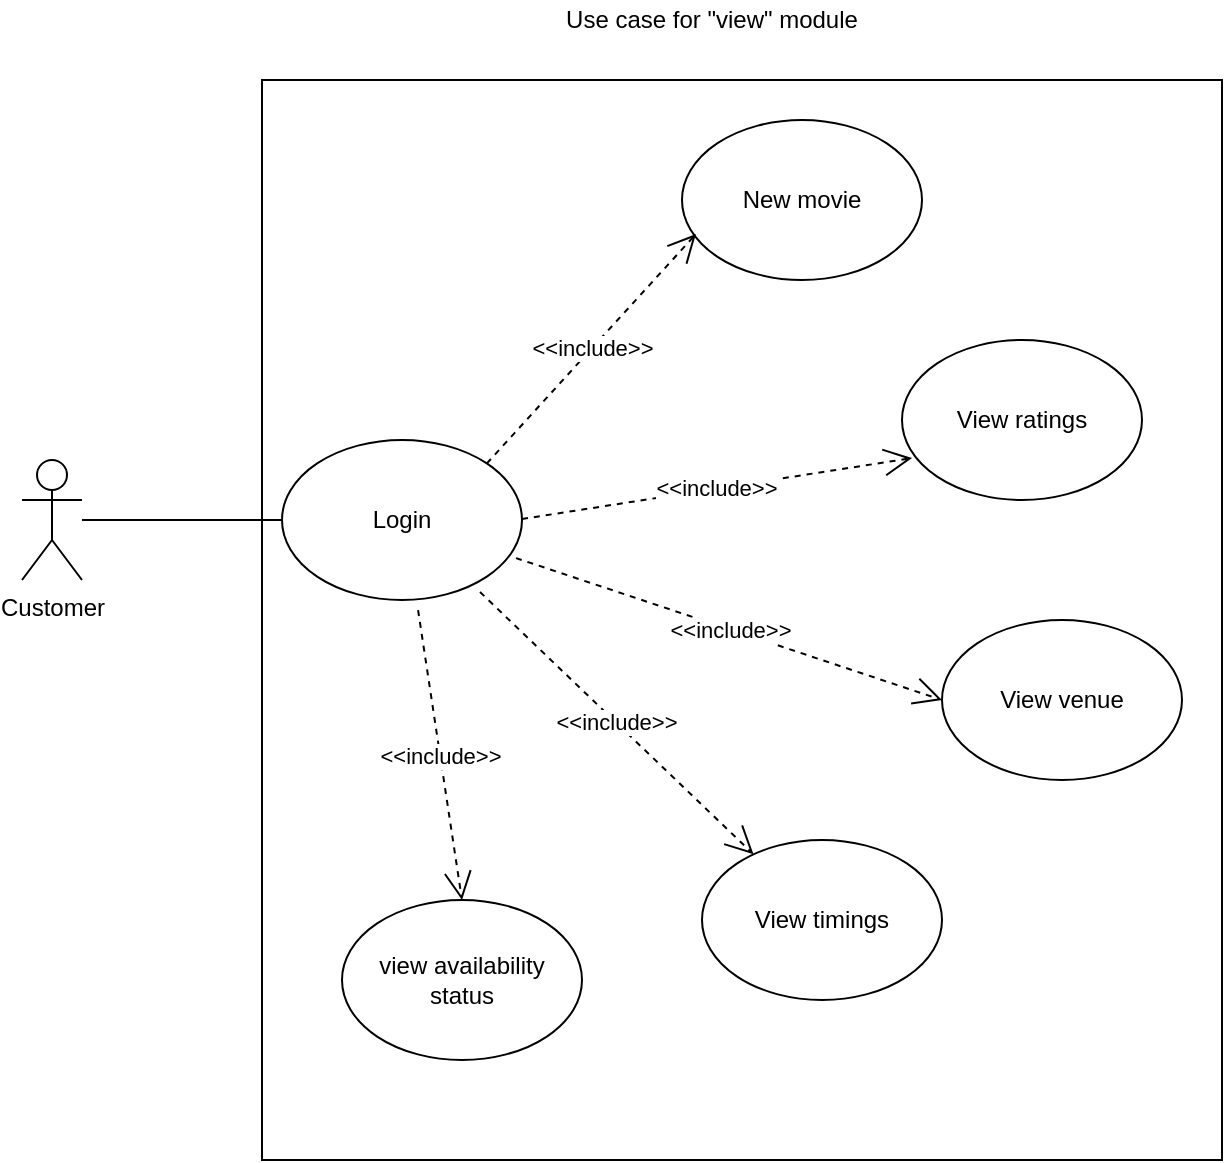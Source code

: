 <mxfile version="13.10.4" type="github">
  <diagram id="MVB2uGm9Gc8Xv4nxzQJY" name="Page-1">
    <mxGraphModel dx="1872" dy="720" grid="1" gridSize="10" guides="1" tooltips="1" connect="1" arrows="1" fold="1" page="1" pageScale="1" pageWidth="850" pageHeight="1100" math="0" shadow="0">
      <root>
        <mxCell id="0" />
        <mxCell id="1" parent="0" />
        <mxCell id="VfXmUG05PWbbRCSFkKbh-1" value="" style="rounded=0;whiteSpace=wrap;html=1;" vertex="1" parent="1">
          <mxGeometry x="130" y="120" width="480" height="540" as="geometry" />
        </mxCell>
        <mxCell id="VfXmUG05PWbbRCSFkKbh-2" value="Customer" style="shape=umlActor;verticalLabelPosition=bottom;verticalAlign=top;html=1;outlineConnect=0;" vertex="1" parent="1">
          <mxGeometry x="10" y="310" width="30" height="60" as="geometry" />
        </mxCell>
        <mxCell id="VfXmUG05PWbbRCSFkKbh-3" value="" style="endArrow=none;html=1;entryX=0;entryY=0.5;entryDx=0;entryDy=0;" edge="1" parent="1" target="VfXmUG05PWbbRCSFkKbh-4">
          <mxGeometry width="50" height="50" relative="1" as="geometry">
            <mxPoint x="40" y="340" as="sourcePoint" />
            <mxPoint x="128" y="343" as="targetPoint" />
          </mxGeometry>
        </mxCell>
        <mxCell id="VfXmUG05PWbbRCSFkKbh-4" value="Login" style="ellipse;whiteSpace=wrap;html=1;" vertex="1" parent="1">
          <mxGeometry x="140" y="300" width="120" height="80" as="geometry" />
        </mxCell>
        <mxCell id="VfXmUG05PWbbRCSFkKbh-5" value="view availability status" style="ellipse;whiteSpace=wrap;html=1;" vertex="1" parent="1">
          <mxGeometry x="170" y="530" width="120" height="80" as="geometry" />
        </mxCell>
        <mxCell id="VfXmUG05PWbbRCSFkKbh-6" value="View venue" style="ellipse;whiteSpace=wrap;html=1;" vertex="1" parent="1">
          <mxGeometry x="470" y="390" width="120" height="80" as="geometry" />
        </mxCell>
        <mxCell id="VfXmUG05PWbbRCSFkKbh-7" value="View ratings" style="ellipse;whiteSpace=wrap;html=1;" vertex="1" parent="1">
          <mxGeometry x="450" y="250" width="120" height="80" as="geometry" />
        </mxCell>
        <mxCell id="VfXmUG05PWbbRCSFkKbh-8" value="New movie" style="ellipse;whiteSpace=wrap;html=1;" vertex="1" parent="1">
          <mxGeometry x="340" y="140" width="120" height="80" as="geometry" />
        </mxCell>
        <mxCell id="VfXmUG05PWbbRCSFkKbh-9" value="&amp;lt;&amp;lt;include&amp;gt;&amp;gt;" style="endArrow=open;endSize=12;dashed=1;html=1;exitX=0.825;exitY=0.95;exitDx=0;exitDy=0;exitPerimeter=0;" edge="1" parent="1" source="VfXmUG05PWbbRCSFkKbh-4" target="VfXmUG05PWbbRCSFkKbh-13">
          <mxGeometry width="160" relative="1" as="geometry">
            <mxPoint x="250" y="370" as="sourcePoint" />
            <mxPoint x="440" y="400" as="targetPoint" />
          </mxGeometry>
        </mxCell>
        <mxCell id="VfXmUG05PWbbRCSFkKbh-10" value="&amp;lt;&amp;lt;include&amp;gt;&amp;gt;" style="endArrow=open;endSize=12;dashed=1;html=1;entryX=0.5;entryY=0;entryDx=0;entryDy=0;exitX=0.567;exitY=1.063;exitDx=0;exitDy=0;exitPerimeter=0;" edge="1" parent="1" source="VfXmUG05PWbbRCSFkKbh-4" target="VfXmUG05PWbbRCSFkKbh-5">
          <mxGeometry width="160" relative="1" as="geometry">
            <mxPoint x="170" y="450" as="sourcePoint" />
            <mxPoint x="330" y="450" as="targetPoint" />
          </mxGeometry>
        </mxCell>
        <mxCell id="VfXmUG05PWbbRCSFkKbh-11" value="&amp;lt;&amp;lt;include&amp;gt;&amp;gt;" style="endArrow=open;endSize=12;dashed=1;html=1;entryX=0.042;entryY=0.738;entryDx=0;entryDy=0;entryPerimeter=0;" edge="1" parent="1" target="VfXmUG05PWbbRCSFkKbh-7">
          <mxGeometry width="160" relative="1" as="geometry">
            <mxPoint x="260" y="339.5" as="sourcePoint" />
            <mxPoint x="420" y="339.5" as="targetPoint" />
          </mxGeometry>
        </mxCell>
        <mxCell id="VfXmUG05PWbbRCSFkKbh-12" value="&amp;lt;&amp;lt;include&amp;gt;&amp;gt;" style="endArrow=open;endSize=12;dashed=1;html=1;entryX=0.058;entryY=0.713;entryDx=0;entryDy=0;entryPerimeter=0;exitX=1;exitY=0;exitDx=0;exitDy=0;" edge="1" parent="1" source="VfXmUG05PWbbRCSFkKbh-4" target="VfXmUG05PWbbRCSFkKbh-8">
          <mxGeometry width="160" relative="1" as="geometry">
            <mxPoint x="250" y="300" as="sourcePoint" />
            <mxPoint x="410" y="300" as="targetPoint" />
          </mxGeometry>
        </mxCell>
        <mxCell id="VfXmUG05PWbbRCSFkKbh-13" value="View timings" style="ellipse;whiteSpace=wrap;html=1;" vertex="1" parent="1">
          <mxGeometry x="350" y="500" width="120" height="80" as="geometry" />
        </mxCell>
        <mxCell id="VfXmUG05PWbbRCSFkKbh-14" value="&amp;lt;&amp;lt;include&amp;gt;&amp;gt;" style="endArrow=open;endSize=12;dashed=1;html=1;exitX=0.975;exitY=0.738;exitDx=0;exitDy=0;exitPerimeter=0;entryX=0;entryY=0.5;entryDx=0;entryDy=0;" edge="1" parent="1" source="VfXmUG05PWbbRCSFkKbh-4" target="VfXmUG05PWbbRCSFkKbh-6">
          <mxGeometry width="160" relative="1" as="geometry">
            <mxPoint x="277" y="360" as="sourcePoint" />
            <mxPoint x="413.754" y="491.156" as="targetPoint" />
          </mxGeometry>
        </mxCell>
        <mxCell id="VfXmUG05PWbbRCSFkKbh-15" value="Use case for &quot;view&quot; module" style="text;html=1;strokeColor=none;fillColor=none;align=center;verticalAlign=middle;whiteSpace=wrap;rounded=0;" vertex="1" parent="1">
          <mxGeometry x="230" y="80" width="250" height="20" as="geometry" />
        </mxCell>
      </root>
    </mxGraphModel>
  </diagram>
</mxfile>
